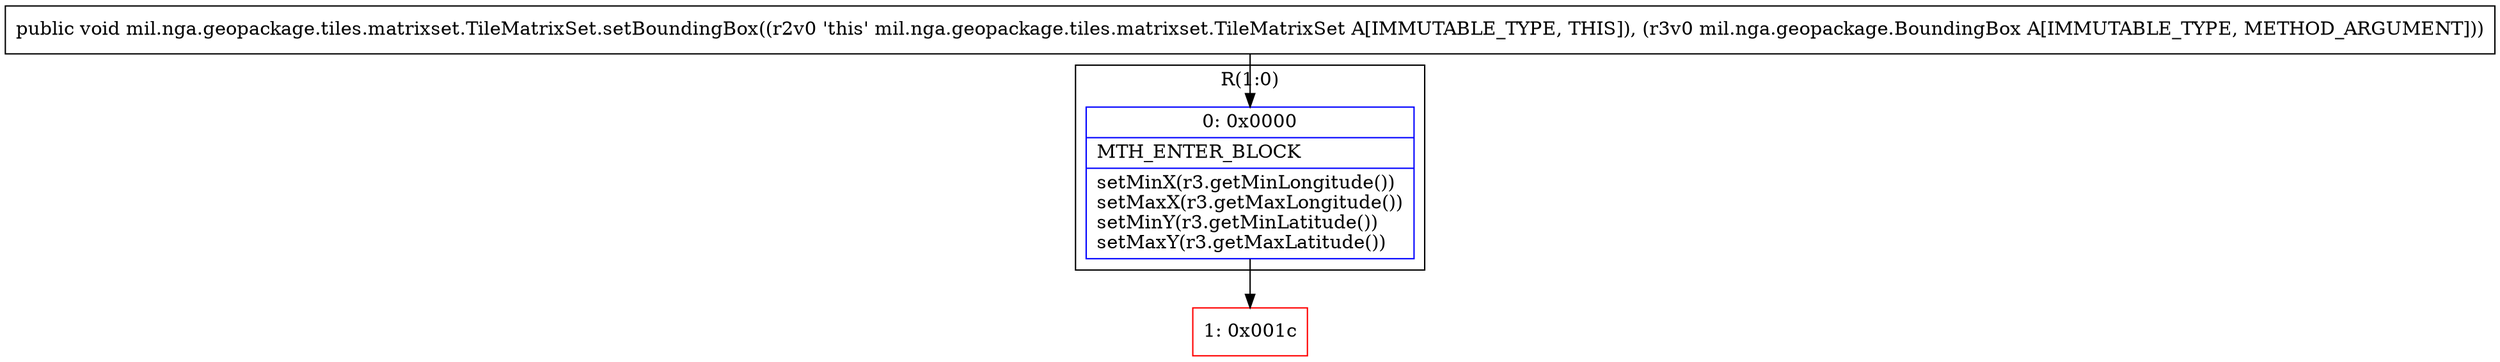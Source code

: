 digraph "CFG formil.nga.geopackage.tiles.matrixset.TileMatrixSet.setBoundingBox(Lmil\/nga\/geopackage\/BoundingBox;)V" {
subgraph cluster_Region_2142726738 {
label = "R(1:0)";
node [shape=record,color=blue];
Node_0 [shape=record,label="{0\:\ 0x0000|MTH_ENTER_BLOCK\l|setMinX(r3.getMinLongitude())\lsetMaxX(r3.getMaxLongitude())\lsetMinY(r3.getMinLatitude())\lsetMaxY(r3.getMaxLatitude())\l}"];
}
Node_1 [shape=record,color=red,label="{1\:\ 0x001c}"];
MethodNode[shape=record,label="{public void mil.nga.geopackage.tiles.matrixset.TileMatrixSet.setBoundingBox((r2v0 'this' mil.nga.geopackage.tiles.matrixset.TileMatrixSet A[IMMUTABLE_TYPE, THIS]), (r3v0 mil.nga.geopackage.BoundingBox A[IMMUTABLE_TYPE, METHOD_ARGUMENT])) }"];
MethodNode -> Node_0;
Node_0 -> Node_1;
}

